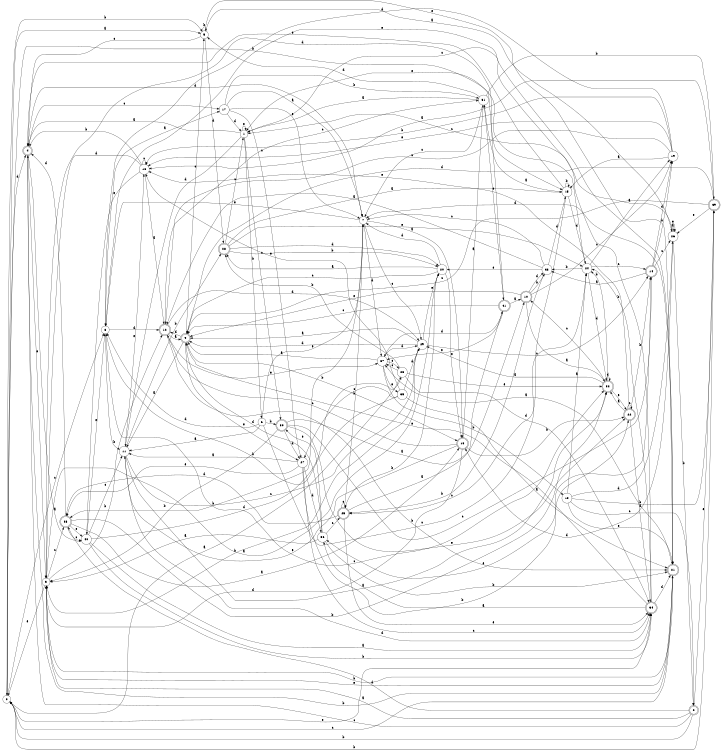 digraph n34_3 {
__start0 [label="" shape="none"];

rankdir=LR;
size="8,5";

s0 [style="filled", color="black", fillcolor="white" shape="circle", label="0"];
s1 [style="filled", color="black", fillcolor="white" shape="circle", label="1"];
s2 [style="rounded,filled", color="black", fillcolor="white" shape="doublecircle", label="2"];
s3 [style="filled", color="black", fillcolor="white" shape="circle", label="3"];
s4 [style="rounded,filled", color="black", fillcolor="white" shape="doublecircle", label="4"];
s5 [style="filled", color="black", fillcolor="white" shape="circle", label="5"];
s6 [style="filled", color="black", fillcolor="white" shape="circle", label="6"];
s7 [style="filled", color="black", fillcolor="white" shape="circle", label="7"];
s8 [style="filled", color="black", fillcolor="white" shape="circle", label="8"];
s9 [style="rounded,filled", color="black", fillcolor="white" shape="doublecircle", label="9"];
s10 [style="rounded,filled", color="black", fillcolor="white" shape="doublecircle", label="10"];
s11 [style="filled", color="black", fillcolor="white" shape="circle", label="11"];
s12 [style="rounded,filled", color="black", fillcolor="white" shape="doublecircle", label="12"];
s13 [style="rounded,filled", color="black", fillcolor="white" shape="doublecircle", label="13"];
s14 [style="rounded,filled", color="black", fillcolor="white" shape="doublecircle", label="14"];
s15 [style="filled", color="black", fillcolor="white" shape="circle", label="15"];
s16 [style="filled", color="black", fillcolor="white" shape="circle", label="16"];
s17 [style="filled", color="black", fillcolor="white" shape="circle", label="17"];
s18 [style="filled", color="black", fillcolor="white" shape="circle", label="18"];
s19 [style="filled", color="black", fillcolor="white" shape="circle", label="19"];
s20 [style="filled", color="black", fillcolor="white" shape="circle", label="20"];
s21 [style="rounded,filled", color="black", fillcolor="white" shape="doublecircle", label="21"];
s22 [style="rounded,filled", color="black", fillcolor="white" shape="doublecircle", label="22"];
s23 [style="filled", color="black", fillcolor="white" shape="circle", label="23"];
s24 [style="filled", color="black", fillcolor="white" shape="circle", label="24"];
s25 [style="rounded,filled", color="black", fillcolor="white" shape="doublecircle", label="25"];
s26 [style="filled", color="black", fillcolor="white" shape="circle", label="26"];
s27 [style="filled", color="black", fillcolor="white" shape="circle", label="27"];
s28 [style="rounded,filled", color="black", fillcolor="white" shape="doublecircle", label="28"];
s29 [style="filled", color="black", fillcolor="white" shape="circle", label="29"];
s30 [style="rounded,filled", color="black", fillcolor="white" shape="doublecircle", label="30"];
s31 [style="filled", color="black", fillcolor="white" shape="circle", label="31"];
s32 [style="rounded,filled", color="black", fillcolor="white" shape="doublecircle", label="32"];
s33 [style="filled", color="black", fillcolor="white" shape="circle", label="33"];
s34 [style="rounded,filled", color="black", fillcolor="white" shape="doublecircle", label="34"];
s35 [style="filled", color="black", fillcolor="white" shape="circle", label="35"];
s36 [style="filled", color="black", fillcolor="white" shape="circle", label="36"];
s37 [style="filled", color="black", fillcolor="white" shape="circle", label="37"];
s38 [style="rounded,filled", color="black", fillcolor="white" shape="doublecircle", label="38"];
s39 [style="rounded,filled", color="black", fillcolor="white" shape="doublecircle", label="39"];
s40 [style="filled", color="black", fillcolor="white" shape="circle", label="40"];
s41 [style="rounded,filled", color="black", fillcolor="white" shape="doublecircle", label="41"];
s0 -> s5 [label="a"];
s0 -> s5 [label="b"];
s0 -> s8 [label="c"];
s0 -> s4 [label="d"];
s0 -> s34 [label="e"];
s1 -> s4 [label="a"];
s1 -> s6 [label="b"];
s1 -> s30 [label="c"];
s1 -> s11 [label="d"];
s1 -> s1 [label="e"];
s2 -> s3 [label="a"];
s2 -> s0 [label="b"];
s2 -> s4 [label="c"];
s2 -> s38 [label="d"];
s2 -> s39 [label="e"];
s3 -> s20 [label="a"];
s3 -> s12 [label="b"];
s3 -> s38 [label="c"];
s3 -> s15 [label="d"];
s3 -> s0 [label="e"];
s4 -> s40 [label="a"];
s4 -> s21 [label="b"];
s4 -> s17 [label="c"];
s4 -> s7 [label="d"];
s4 -> s3 [label="e"];
s5 -> s26 [label="a"];
s5 -> s5 [label="b"];
s5 -> s4 [label="c"];
s5 -> s28 [label="d"];
s5 -> s21 [label="e"];
s6 -> s11 [label="a"];
s6 -> s30 [label="b"];
s6 -> s24 [label="c"];
s6 -> s8 [label="d"];
s6 -> s7 [label="e"];
s7 -> s13 [label="a"];
s7 -> s38 [label="b"];
s7 -> s29 [label="c"];
s7 -> s37 [label="d"];
s7 -> s8 [label="e"];
s8 -> s17 [label="a"];
s8 -> s11 [label="b"];
s8 -> s32 [label="c"];
s8 -> s12 [label="d"];
s8 -> s21 [label="e"];
s9 -> s11 [label="a"];
s9 -> s13 [label="b"];
s9 -> s5 [label="c"];
s9 -> s12 [label="d"];
s9 -> s27 [label="e"];
s10 -> s32 [label="a"];
s10 -> s33 [label="b"];
s10 -> s19 [label="c"];
s10 -> s33 [label="d"];
s10 -> s9 [label="e"];
s11 -> s32 [label="a"];
s11 -> s28 [label="b"];
s11 -> s29 [label="c"];
s11 -> s34 [label="d"];
s11 -> s16 [label="e"];
s12 -> s9 [label="a"];
s12 -> s21 [label="b"];
s12 -> s31 [label="c"];
s12 -> s29 [label="d"];
s12 -> s37 [label="e"];
s13 -> s31 [label="a"];
s13 -> s22 [label="b"];
s13 -> s12 [label="c"];
s13 -> s3 [label="d"];
s13 -> s11 [label="e"];
s14 -> s33 [label="a"];
s14 -> s19 [label="b"];
s14 -> s26 [label="c"];
s14 -> s19 [label="d"];
s14 -> s36 [label="e"];
s15 -> s31 [label="a"];
s15 -> s15 [label="b"];
s15 -> s25 [label="c"];
s15 -> s24 [label="d"];
s15 -> s4 [label="e"];
s16 -> s12 [label="a"];
s16 -> s4 [label="b"];
s16 -> s16 [label="c"];
s16 -> s3 [label="d"];
s16 -> s40 [label="e"];
s17 -> s7 [label="a"];
s17 -> s31 [label="b"];
s17 -> s27 [label="c"];
s17 -> s1 [label="d"];
s17 -> s7 [label="e"];
s18 -> s24 [label="a"];
s18 -> s39 [label="b"];
s18 -> s2 [label="c"];
s18 -> s26 [label="d"];
s18 -> s21 [label="e"];
s19 -> s15 [label="a"];
s19 -> s16 [label="b"];
s19 -> s12 [label="c"];
s19 -> s8 [label="d"];
s19 -> s16 [label="e"];
s20 -> s28 [label="a"];
s20 -> s25 [label="b"];
s20 -> s9 [label="c"];
s20 -> s7 [label="d"];
s20 -> s13 [label="e"];
s21 -> s37 [label="a"];
s21 -> s3 [label="b"];
s21 -> s0 [label="c"];
s21 -> s7 [label="d"];
s21 -> s3 [label="e"];
s22 -> s32 [label="a"];
s22 -> s14 [label="b"];
s22 -> s22 [label="c"];
s22 -> s34 [label="d"];
s22 -> s16 [label="e"];
s23 -> s0 [label="a"];
s23 -> s28 [label="b"];
s23 -> s37 [label="c"];
s23 -> s34 [label="d"];
s23 -> s32 [label="e"];
s24 -> s19 [label="a"];
s24 -> s33 [label="b"];
s24 -> s14 [label="c"];
s24 -> s32 [label="d"];
s24 -> s1 [label="e"];
s25 -> s41 [label="a"];
s25 -> s7 [label="b"];
s25 -> s25 [label="c"];
s25 -> s38 [label="d"];
s25 -> s34 [label="e"];
s26 -> s26 [label="a"];
s26 -> s2 [label="b"];
s26 -> s1 [label="c"];
s26 -> s13 [label="d"];
s26 -> s26 [label="e"];
s27 -> s11 [label="a"];
s27 -> s22 [label="b"];
s27 -> s34 [label="c"];
s27 -> s36 [label="d"];
s27 -> s38 [label="e"];
s28 -> s15 [label="a"];
s28 -> s20 [label="b"];
s28 -> s1 [label="c"];
s28 -> s20 [label="d"];
s28 -> s24 [label="e"];
s29 -> s9 [label="a"];
s29 -> s3 [label="b"];
s29 -> s14 [label="c"];
s29 -> s9 [label="d"];
s29 -> s20 [label="e"];
s30 -> s10 [label="a"];
s30 -> s3 [label="b"];
s30 -> s14 [label="c"];
s30 -> s27 [label="d"];
s30 -> s22 [label="e"];
s31 -> s1 [label="a"];
s31 -> s39 [label="b"];
s31 -> s7 [label="c"];
s31 -> s5 [label="d"];
s31 -> s41 [label="e"];
s32 -> s29 [label="a"];
s32 -> s24 [label="b"];
s32 -> s10 [label="c"];
s32 -> s32 [label="d"];
s32 -> s22 [label="e"];
s33 -> s12 [label="a"];
s33 -> s25 [label="b"];
s33 -> s7 [label="c"];
s33 -> s15 [label="d"];
s33 -> s20 [label="e"];
s34 -> s36 [label="a"];
s34 -> s24 [label="b"];
s34 -> s1 [label="c"];
s34 -> s21 [label="d"];
s34 -> s9 [label="e"];
s35 -> s21 [label="a"];
s35 -> s8 [label="b"];
s35 -> s27 [label="c"];
s35 -> s29 [label="d"];
s35 -> s16 [label="e"];
s36 -> s3 [label="a"];
s36 -> s21 [label="b"];
s36 -> s25 [label="c"];
s36 -> s9 [label="d"];
s36 -> s30 [label="e"];
s37 -> s9 [label="a"];
s37 -> s18 [label="b"];
s37 -> s23 [label="c"];
s37 -> s29 [label="d"];
s37 -> s35 [label="e"];
s38 -> s13 [label="a"];
s38 -> s32 [label="b"];
s38 -> s40 [label="c"];
s38 -> s4 [label="d"];
s38 -> s40 [label="e"];
s39 -> s16 [label="a"];
s39 -> s0 [label="b"];
s39 -> s9 [label="c"];
s39 -> s9 [label="d"];
s39 -> s26 [label="e"];
s40 -> s34 [label="a"];
s40 -> s34 [label="b"];
s40 -> s11 [label="c"];
s40 -> s23 [label="d"];
s40 -> s8 [label="e"];
s41 -> s10 [label="a"];
s41 -> s0 [label="b"];
s41 -> s9 [label="c"];
s41 -> s37 [label="d"];
s41 -> s37 [label="e"];

}